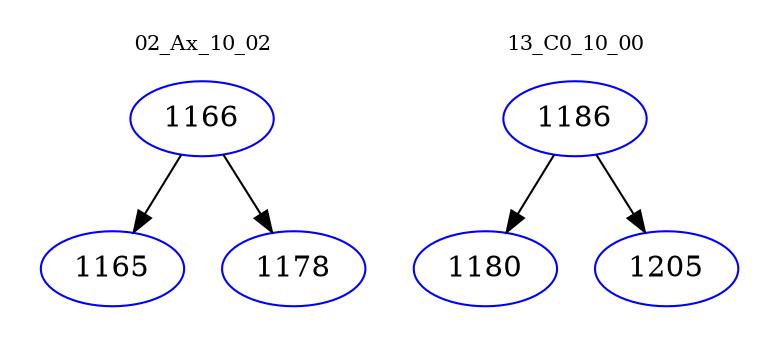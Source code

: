digraph{
subgraph cluster_0 {
color = white
label = "02_Ax_10_02";
fontsize=10;
T0_1166 [label="1166", color="blue"]
T0_1166 -> T0_1165 [color="black"]
T0_1165 [label="1165", color="blue"]
T0_1166 -> T0_1178 [color="black"]
T0_1178 [label="1178", color="blue"]
}
subgraph cluster_1 {
color = white
label = "13_C0_10_00";
fontsize=10;
T1_1186 [label="1186", color="blue"]
T1_1186 -> T1_1180 [color="black"]
T1_1180 [label="1180", color="blue"]
T1_1186 -> T1_1205 [color="black"]
T1_1205 [label="1205", color="blue"]
}
}
